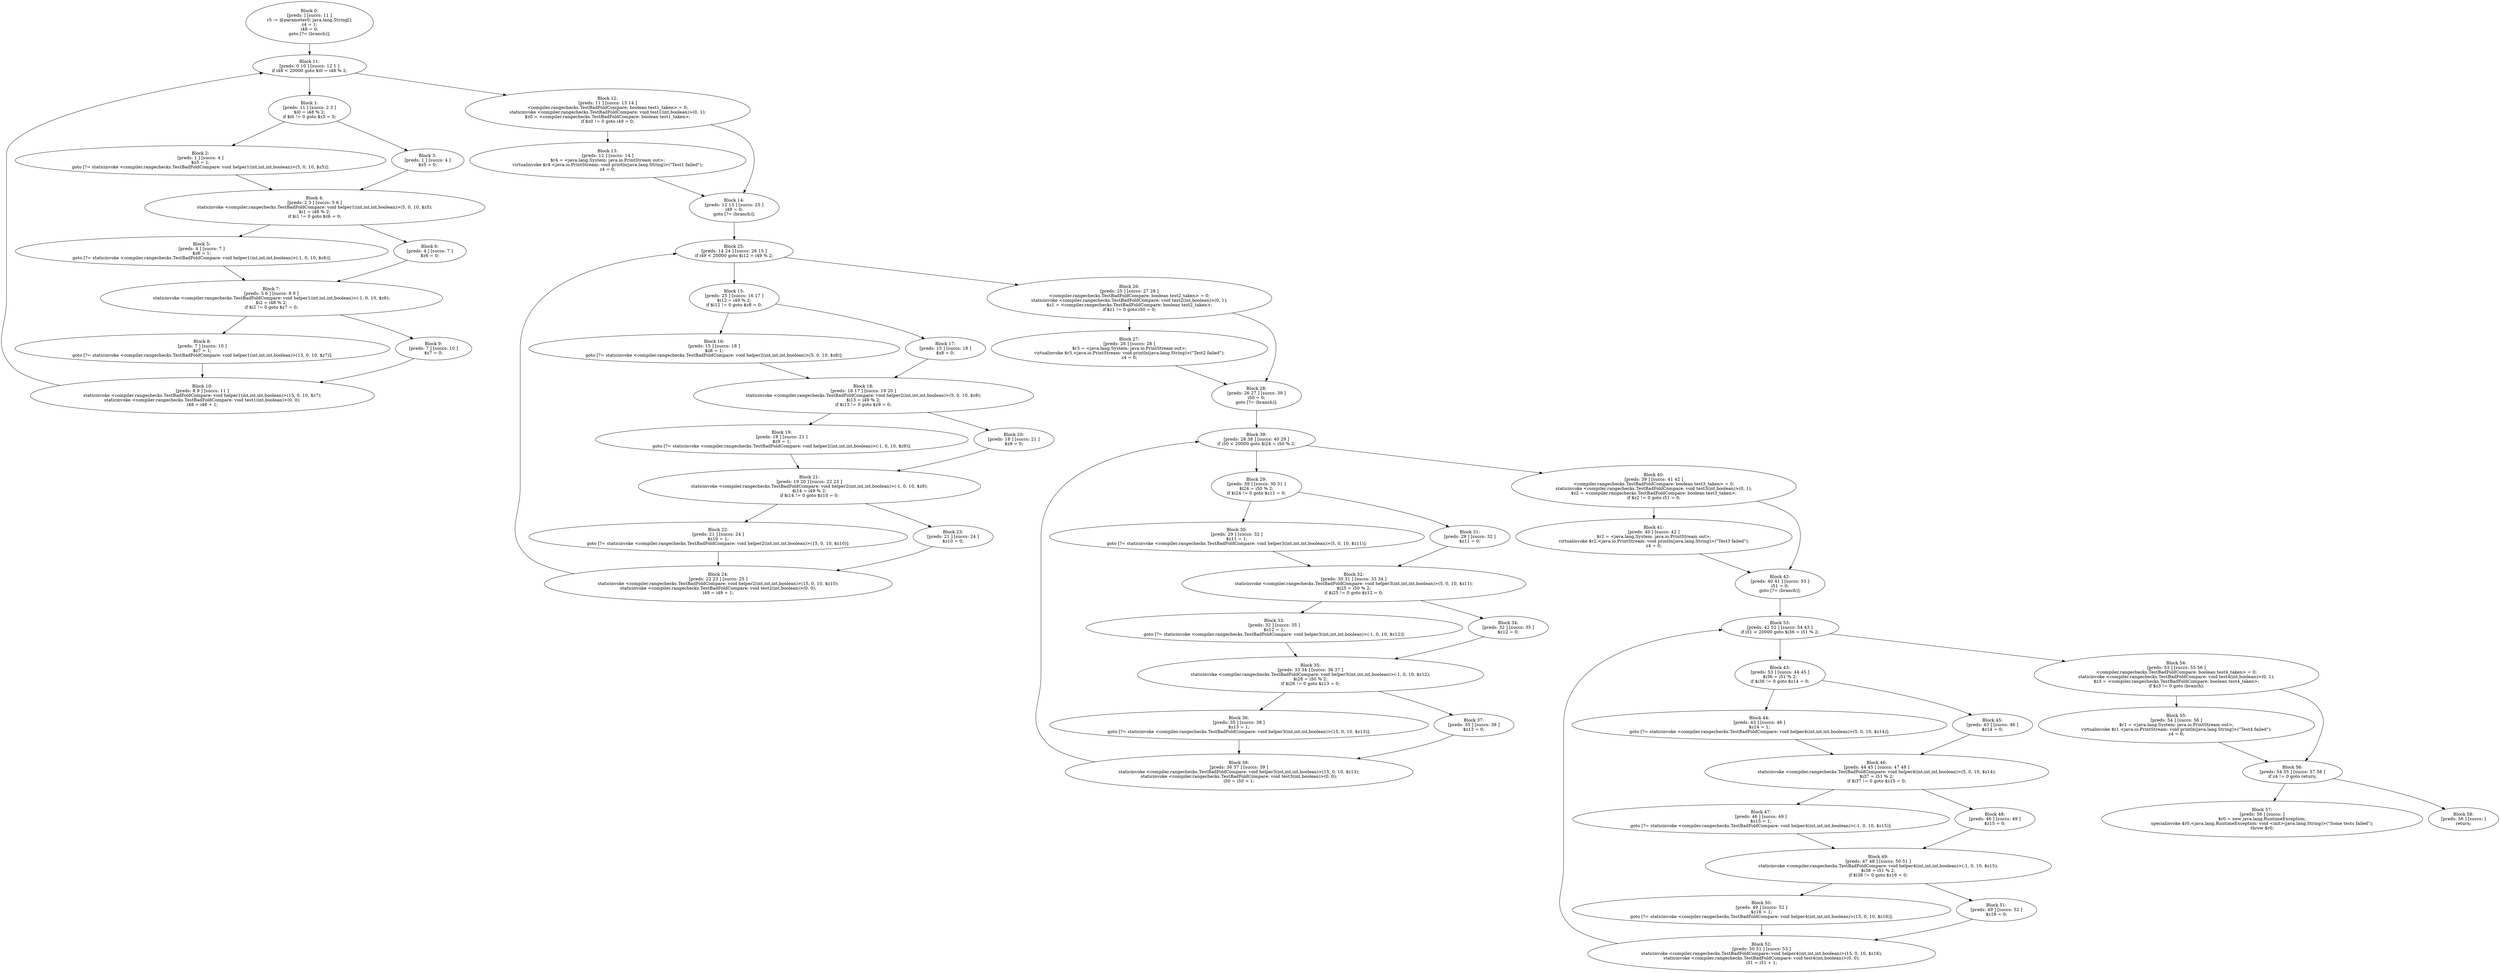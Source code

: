 digraph "unitGraph" {
    "Block 0:
[preds: ] [succs: 11 ]
r5 := @parameter0: java.lang.String[];
z4 = 1;
i48 = 0;
goto [?= (branch)];
"
    "Block 1:
[preds: 11 ] [succs: 2 3 ]
$i0 = i48 % 2;
if $i0 != 0 goto $z5 = 0;
"
    "Block 2:
[preds: 1 ] [succs: 4 ]
$z5 = 1;
goto [?= staticinvoke <compiler.rangechecks.TestBadFoldCompare: void helper1(int,int,int,boolean)>(5, 0, 10, $z5)];
"
    "Block 3:
[preds: 1 ] [succs: 4 ]
$z5 = 0;
"
    "Block 4:
[preds: 2 3 ] [succs: 5 6 ]
staticinvoke <compiler.rangechecks.TestBadFoldCompare: void helper1(int,int,int,boolean)>(5, 0, 10, $z5);
$i1 = i48 % 2;
if $i1 != 0 goto $z6 = 0;
"
    "Block 5:
[preds: 4 ] [succs: 7 ]
$z6 = 1;
goto [?= staticinvoke <compiler.rangechecks.TestBadFoldCompare: void helper1(int,int,int,boolean)>(-1, 0, 10, $z6)];
"
    "Block 6:
[preds: 4 ] [succs: 7 ]
$z6 = 0;
"
    "Block 7:
[preds: 5 6 ] [succs: 8 9 ]
staticinvoke <compiler.rangechecks.TestBadFoldCompare: void helper1(int,int,int,boolean)>(-1, 0, 10, $z6);
$i2 = i48 % 2;
if $i2 != 0 goto $z7 = 0;
"
    "Block 8:
[preds: 7 ] [succs: 10 ]
$z7 = 1;
goto [?= staticinvoke <compiler.rangechecks.TestBadFoldCompare: void helper1(int,int,int,boolean)>(15, 0, 10, $z7)];
"
    "Block 9:
[preds: 7 ] [succs: 10 ]
$z7 = 0;
"
    "Block 10:
[preds: 8 9 ] [succs: 11 ]
staticinvoke <compiler.rangechecks.TestBadFoldCompare: void helper1(int,int,int,boolean)>(15, 0, 10, $z7);
staticinvoke <compiler.rangechecks.TestBadFoldCompare: void test1(int,boolean)>(0, 0);
i48 = i48 + 1;
"
    "Block 11:
[preds: 0 10 ] [succs: 12 1 ]
if i48 < 20000 goto $i0 = i48 % 2;
"
    "Block 12:
[preds: 11 ] [succs: 13 14 ]
<compiler.rangechecks.TestBadFoldCompare: boolean test1_taken> = 0;
staticinvoke <compiler.rangechecks.TestBadFoldCompare: void test1(int,boolean)>(0, 1);
$z0 = <compiler.rangechecks.TestBadFoldCompare: boolean test1_taken>;
if $z0 != 0 goto i49 = 0;
"
    "Block 13:
[preds: 12 ] [succs: 14 ]
$r4 = <java.lang.System: java.io.PrintStream out>;
virtualinvoke $r4.<java.io.PrintStream: void println(java.lang.String)>(\"Test1 failed\");
z4 = 0;
"
    "Block 14:
[preds: 12 13 ] [succs: 25 ]
i49 = 0;
goto [?= (branch)];
"
    "Block 15:
[preds: 25 ] [succs: 16 17 ]
$i12 = i49 % 2;
if $i12 != 0 goto $z8 = 0;
"
    "Block 16:
[preds: 15 ] [succs: 18 ]
$z8 = 1;
goto [?= staticinvoke <compiler.rangechecks.TestBadFoldCompare: void helper2(int,int,int,boolean)>(5, 0, 10, $z8)];
"
    "Block 17:
[preds: 15 ] [succs: 18 ]
$z8 = 0;
"
    "Block 18:
[preds: 16 17 ] [succs: 19 20 ]
staticinvoke <compiler.rangechecks.TestBadFoldCompare: void helper2(int,int,int,boolean)>(5, 0, 10, $z8);
$i13 = i49 % 2;
if $i13 != 0 goto $z9 = 0;
"
    "Block 19:
[preds: 18 ] [succs: 21 ]
$z9 = 1;
goto [?= staticinvoke <compiler.rangechecks.TestBadFoldCompare: void helper2(int,int,int,boolean)>(-1, 0, 10, $z9)];
"
    "Block 20:
[preds: 18 ] [succs: 21 ]
$z9 = 0;
"
    "Block 21:
[preds: 19 20 ] [succs: 22 23 ]
staticinvoke <compiler.rangechecks.TestBadFoldCompare: void helper2(int,int,int,boolean)>(-1, 0, 10, $z9);
$i14 = i49 % 2;
if $i14 != 0 goto $z10 = 0;
"
    "Block 22:
[preds: 21 ] [succs: 24 ]
$z10 = 1;
goto [?= staticinvoke <compiler.rangechecks.TestBadFoldCompare: void helper2(int,int,int,boolean)>(15, 0, 10, $z10)];
"
    "Block 23:
[preds: 21 ] [succs: 24 ]
$z10 = 0;
"
    "Block 24:
[preds: 22 23 ] [succs: 25 ]
staticinvoke <compiler.rangechecks.TestBadFoldCompare: void helper2(int,int,int,boolean)>(15, 0, 10, $z10);
staticinvoke <compiler.rangechecks.TestBadFoldCompare: void test2(int,boolean)>(0, 0);
i49 = i49 + 1;
"
    "Block 25:
[preds: 14 24 ] [succs: 26 15 ]
if i49 < 20000 goto $i12 = i49 % 2;
"
    "Block 26:
[preds: 25 ] [succs: 27 28 ]
<compiler.rangechecks.TestBadFoldCompare: boolean test2_taken> = 0;
staticinvoke <compiler.rangechecks.TestBadFoldCompare: void test2(int,boolean)>(0, 1);
$z1 = <compiler.rangechecks.TestBadFoldCompare: boolean test2_taken>;
if $z1 != 0 goto i50 = 0;
"
    "Block 27:
[preds: 26 ] [succs: 28 ]
$r3 = <java.lang.System: java.io.PrintStream out>;
virtualinvoke $r3.<java.io.PrintStream: void println(java.lang.String)>(\"Test2 failed\");
z4 = 0;
"
    "Block 28:
[preds: 26 27 ] [succs: 39 ]
i50 = 0;
goto [?= (branch)];
"
    "Block 29:
[preds: 39 ] [succs: 30 31 ]
$i24 = i50 % 2;
if $i24 != 0 goto $z11 = 0;
"
    "Block 30:
[preds: 29 ] [succs: 32 ]
$z11 = 1;
goto [?= staticinvoke <compiler.rangechecks.TestBadFoldCompare: void helper3(int,int,int,boolean)>(5, 0, 10, $z11)];
"
    "Block 31:
[preds: 29 ] [succs: 32 ]
$z11 = 0;
"
    "Block 32:
[preds: 30 31 ] [succs: 33 34 ]
staticinvoke <compiler.rangechecks.TestBadFoldCompare: void helper3(int,int,int,boolean)>(5, 0, 10, $z11);
$i25 = i50 % 2;
if $i25 != 0 goto $z12 = 0;
"
    "Block 33:
[preds: 32 ] [succs: 35 ]
$z12 = 1;
goto [?= staticinvoke <compiler.rangechecks.TestBadFoldCompare: void helper3(int,int,int,boolean)>(-1, 0, 10, $z12)];
"
    "Block 34:
[preds: 32 ] [succs: 35 ]
$z12 = 0;
"
    "Block 35:
[preds: 33 34 ] [succs: 36 37 ]
staticinvoke <compiler.rangechecks.TestBadFoldCompare: void helper3(int,int,int,boolean)>(-1, 0, 10, $z12);
$i26 = i50 % 2;
if $i26 != 0 goto $z13 = 0;
"
    "Block 36:
[preds: 35 ] [succs: 38 ]
$z13 = 1;
goto [?= staticinvoke <compiler.rangechecks.TestBadFoldCompare: void helper3(int,int,int,boolean)>(15, 0, 10, $z13)];
"
    "Block 37:
[preds: 35 ] [succs: 38 ]
$z13 = 0;
"
    "Block 38:
[preds: 36 37 ] [succs: 39 ]
staticinvoke <compiler.rangechecks.TestBadFoldCompare: void helper3(int,int,int,boolean)>(15, 0, 10, $z13);
staticinvoke <compiler.rangechecks.TestBadFoldCompare: void test3(int,boolean)>(0, 0);
i50 = i50 + 1;
"
    "Block 39:
[preds: 28 38 ] [succs: 40 29 ]
if i50 < 20000 goto $i24 = i50 % 2;
"
    "Block 40:
[preds: 39 ] [succs: 41 42 ]
<compiler.rangechecks.TestBadFoldCompare: boolean test3_taken> = 0;
staticinvoke <compiler.rangechecks.TestBadFoldCompare: void test3(int,boolean)>(0, 1);
$z2 = <compiler.rangechecks.TestBadFoldCompare: boolean test3_taken>;
if $z2 != 0 goto i51 = 0;
"
    "Block 41:
[preds: 40 ] [succs: 42 ]
$r2 = <java.lang.System: java.io.PrintStream out>;
virtualinvoke $r2.<java.io.PrintStream: void println(java.lang.String)>(\"Test3 failed\");
z4 = 0;
"
    "Block 42:
[preds: 40 41 ] [succs: 53 ]
i51 = 0;
goto [?= (branch)];
"
    "Block 43:
[preds: 53 ] [succs: 44 45 ]
$i36 = i51 % 2;
if $i36 != 0 goto $z14 = 0;
"
    "Block 44:
[preds: 43 ] [succs: 46 ]
$z14 = 1;
goto [?= staticinvoke <compiler.rangechecks.TestBadFoldCompare: void helper4(int,int,int,boolean)>(5, 0, 10, $z14)];
"
    "Block 45:
[preds: 43 ] [succs: 46 ]
$z14 = 0;
"
    "Block 46:
[preds: 44 45 ] [succs: 47 48 ]
staticinvoke <compiler.rangechecks.TestBadFoldCompare: void helper4(int,int,int,boolean)>(5, 0, 10, $z14);
$i37 = i51 % 2;
if $i37 != 0 goto $z15 = 0;
"
    "Block 47:
[preds: 46 ] [succs: 49 ]
$z15 = 1;
goto [?= staticinvoke <compiler.rangechecks.TestBadFoldCompare: void helper4(int,int,int,boolean)>(-1, 0, 10, $z15)];
"
    "Block 48:
[preds: 46 ] [succs: 49 ]
$z15 = 0;
"
    "Block 49:
[preds: 47 48 ] [succs: 50 51 ]
staticinvoke <compiler.rangechecks.TestBadFoldCompare: void helper4(int,int,int,boolean)>(-1, 0, 10, $z15);
$i38 = i51 % 2;
if $i38 != 0 goto $z16 = 0;
"
    "Block 50:
[preds: 49 ] [succs: 52 ]
$z16 = 1;
goto [?= staticinvoke <compiler.rangechecks.TestBadFoldCompare: void helper4(int,int,int,boolean)>(15, 0, 10, $z16)];
"
    "Block 51:
[preds: 49 ] [succs: 52 ]
$z16 = 0;
"
    "Block 52:
[preds: 50 51 ] [succs: 53 ]
staticinvoke <compiler.rangechecks.TestBadFoldCompare: void helper4(int,int,int,boolean)>(15, 0, 10, $z16);
staticinvoke <compiler.rangechecks.TestBadFoldCompare: void test4(int,boolean)>(0, 0);
i51 = i51 + 1;
"
    "Block 53:
[preds: 42 52 ] [succs: 54 43 ]
if i51 < 20000 goto $i36 = i51 % 2;
"
    "Block 54:
[preds: 53 ] [succs: 55 56 ]
<compiler.rangechecks.TestBadFoldCompare: boolean test4_taken> = 0;
staticinvoke <compiler.rangechecks.TestBadFoldCompare: void test4(int,boolean)>(0, 1);
$z3 = <compiler.rangechecks.TestBadFoldCompare: boolean test4_taken>;
if $z3 != 0 goto (branch);
"
    "Block 55:
[preds: 54 ] [succs: 56 ]
$r1 = <java.lang.System: java.io.PrintStream out>;
virtualinvoke $r1.<java.io.PrintStream: void println(java.lang.String)>(\"Test4 failed\");
z4 = 0;
"
    "Block 56:
[preds: 54 55 ] [succs: 57 58 ]
if z4 != 0 goto return;
"
    "Block 57:
[preds: 56 ] [succs: ]
$r0 = new java.lang.RuntimeException;
specialinvoke $r0.<java.lang.RuntimeException: void <init>(java.lang.String)>(\"Some tests failed\");
throw $r0;
"
    "Block 58:
[preds: 56 ] [succs: ]
return;
"
    "Block 0:
[preds: ] [succs: 11 ]
r5 := @parameter0: java.lang.String[];
z4 = 1;
i48 = 0;
goto [?= (branch)];
"->"Block 11:
[preds: 0 10 ] [succs: 12 1 ]
if i48 < 20000 goto $i0 = i48 % 2;
";
    "Block 1:
[preds: 11 ] [succs: 2 3 ]
$i0 = i48 % 2;
if $i0 != 0 goto $z5 = 0;
"->"Block 2:
[preds: 1 ] [succs: 4 ]
$z5 = 1;
goto [?= staticinvoke <compiler.rangechecks.TestBadFoldCompare: void helper1(int,int,int,boolean)>(5, 0, 10, $z5)];
";
    "Block 1:
[preds: 11 ] [succs: 2 3 ]
$i0 = i48 % 2;
if $i0 != 0 goto $z5 = 0;
"->"Block 3:
[preds: 1 ] [succs: 4 ]
$z5 = 0;
";
    "Block 2:
[preds: 1 ] [succs: 4 ]
$z5 = 1;
goto [?= staticinvoke <compiler.rangechecks.TestBadFoldCompare: void helper1(int,int,int,boolean)>(5, 0, 10, $z5)];
"->"Block 4:
[preds: 2 3 ] [succs: 5 6 ]
staticinvoke <compiler.rangechecks.TestBadFoldCompare: void helper1(int,int,int,boolean)>(5, 0, 10, $z5);
$i1 = i48 % 2;
if $i1 != 0 goto $z6 = 0;
";
    "Block 3:
[preds: 1 ] [succs: 4 ]
$z5 = 0;
"->"Block 4:
[preds: 2 3 ] [succs: 5 6 ]
staticinvoke <compiler.rangechecks.TestBadFoldCompare: void helper1(int,int,int,boolean)>(5, 0, 10, $z5);
$i1 = i48 % 2;
if $i1 != 0 goto $z6 = 0;
";
    "Block 4:
[preds: 2 3 ] [succs: 5 6 ]
staticinvoke <compiler.rangechecks.TestBadFoldCompare: void helper1(int,int,int,boolean)>(5, 0, 10, $z5);
$i1 = i48 % 2;
if $i1 != 0 goto $z6 = 0;
"->"Block 5:
[preds: 4 ] [succs: 7 ]
$z6 = 1;
goto [?= staticinvoke <compiler.rangechecks.TestBadFoldCompare: void helper1(int,int,int,boolean)>(-1, 0, 10, $z6)];
";
    "Block 4:
[preds: 2 3 ] [succs: 5 6 ]
staticinvoke <compiler.rangechecks.TestBadFoldCompare: void helper1(int,int,int,boolean)>(5, 0, 10, $z5);
$i1 = i48 % 2;
if $i1 != 0 goto $z6 = 0;
"->"Block 6:
[preds: 4 ] [succs: 7 ]
$z6 = 0;
";
    "Block 5:
[preds: 4 ] [succs: 7 ]
$z6 = 1;
goto [?= staticinvoke <compiler.rangechecks.TestBadFoldCompare: void helper1(int,int,int,boolean)>(-1, 0, 10, $z6)];
"->"Block 7:
[preds: 5 6 ] [succs: 8 9 ]
staticinvoke <compiler.rangechecks.TestBadFoldCompare: void helper1(int,int,int,boolean)>(-1, 0, 10, $z6);
$i2 = i48 % 2;
if $i2 != 0 goto $z7 = 0;
";
    "Block 6:
[preds: 4 ] [succs: 7 ]
$z6 = 0;
"->"Block 7:
[preds: 5 6 ] [succs: 8 9 ]
staticinvoke <compiler.rangechecks.TestBadFoldCompare: void helper1(int,int,int,boolean)>(-1, 0, 10, $z6);
$i2 = i48 % 2;
if $i2 != 0 goto $z7 = 0;
";
    "Block 7:
[preds: 5 6 ] [succs: 8 9 ]
staticinvoke <compiler.rangechecks.TestBadFoldCompare: void helper1(int,int,int,boolean)>(-1, 0, 10, $z6);
$i2 = i48 % 2;
if $i2 != 0 goto $z7 = 0;
"->"Block 8:
[preds: 7 ] [succs: 10 ]
$z7 = 1;
goto [?= staticinvoke <compiler.rangechecks.TestBadFoldCompare: void helper1(int,int,int,boolean)>(15, 0, 10, $z7)];
";
    "Block 7:
[preds: 5 6 ] [succs: 8 9 ]
staticinvoke <compiler.rangechecks.TestBadFoldCompare: void helper1(int,int,int,boolean)>(-1, 0, 10, $z6);
$i2 = i48 % 2;
if $i2 != 0 goto $z7 = 0;
"->"Block 9:
[preds: 7 ] [succs: 10 ]
$z7 = 0;
";
    "Block 8:
[preds: 7 ] [succs: 10 ]
$z7 = 1;
goto [?= staticinvoke <compiler.rangechecks.TestBadFoldCompare: void helper1(int,int,int,boolean)>(15, 0, 10, $z7)];
"->"Block 10:
[preds: 8 9 ] [succs: 11 ]
staticinvoke <compiler.rangechecks.TestBadFoldCompare: void helper1(int,int,int,boolean)>(15, 0, 10, $z7);
staticinvoke <compiler.rangechecks.TestBadFoldCompare: void test1(int,boolean)>(0, 0);
i48 = i48 + 1;
";
    "Block 9:
[preds: 7 ] [succs: 10 ]
$z7 = 0;
"->"Block 10:
[preds: 8 9 ] [succs: 11 ]
staticinvoke <compiler.rangechecks.TestBadFoldCompare: void helper1(int,int,int,boolean)>(15, 0, 10, $z7);
staticinvoke <compiler.rangechecks.TestBadFoldCompare: void test1(int,boolean)>(0, 0);
i48 = i48 + 1;
";
    "Block 10:
[preds: 8 9 ] [succs: 11 ]
staticinvoke <compiler.rangechecks.TestBadFoldCompare: void helper1(int,int,int,boolean)>(15, 0, 10, $z7);
staticinvoke <compiler.rangechecks.TestBadFoldCompare: void test1(int,boolean)>(0, 0);
i48 = i48 + 1;
"->"Block 11:
[preds: 0 10 ] [succs: 12 1 ]
if i48 < 20000 goto $i0 = i48 % 2;
";
    "Block 11:
[preds: 0 10 ] [succs: 12 1 ]
if i48 < 20000 goto $i0 = i48 % 2;
"->"Block 12:
[preds: 11 ] [succs: 13 14 ]
<compiler.rangechecks.TestBadFoldCompare: boolean test1_taken> = 0;
staticinvoke <compiler.rangechecks.TestBadFoldCompare: void test1(int,boolean)>(0, 1);
$z0 = <compiler.rangechecks.TestBadFoldCompare: boolean test1_taken>;
if $z0 != 0 goto i49 = 0;
";
    "Block 11:
[preds: 0 10 ] [succs: 12 1 ]
if i48 < 20000 goto $i0 = i48 % 2;
"->"Block 1:
[preds: 11 ] [succs: 2 3 ]
$i0 = i48 % 2;
if $i0 != 0 goto $z5 = 0;
";
    "Block 12:
[preds: 11 ] [succs: 13 14 ]
<compiler.rangechecks.TestBadFoldCompare: boolean test1_taken> = 0;
staticinvoke <compiler.rangechecks.TestBadFoldCompare: void test1(int,boolean)>(0, 1);
$z0 = <compiler.rangechecks.TestBadFoldCompare: boolean test1_taken>;
if $z0 != 0 goto i49 = 0;
"->"Block 13:
[preds: 12 ] [succs: 14 ]
$r4 = <java.lang.System: java.io.PrintStream out>;
virtualinvoke $r4.<java.io.PrintStream: void println(java.lang.String)>(\"Test1 failed\");
z4 = 0;
";
    "Block 12:
[preds: 11 ] [succs: 13 14 ]
<compiler.rangechecks.TestBadFoldCompare: boolean test1_taken> = 0;
staticinvoke <compiler.rangechecks.TestBadFoldCompare: void test1(int,boolean)>(0, 1);
$z0 = <compiler.rangechecks.TestBadFoldCompare: boolean test1_taken>;
if $z0 != 0 goto i49 = 0;
"->"Block 14:
[preds: 12 13 ] [succs: 25 ]
i49 = 0;
goto [?= (branch)];
";
    "Block 13:
[preds: 12 ] [succs: 14 ]
$r4 = <java.lang.System: java.io.PrintStream out>;
virtualinvoke $r4.<java.io.PrintStream: void println(java.lang.String)>(\"Test1 failed\");
z4 = 0;
"->"Block 14:
[preds: 12 13 ] [succs: 25 ]
i49 = 0;
goto [?= (branch)];
";
    "Block 14:
[preds: 12 13 ] [succs: 25 ]
i49 = 0;
goto [?= (branch)];
"->"Block 25:
[preds: 14 24 ] [succs: 26 15 ]
if i49 < 20000 goto $i12 = i49 % 2;
";
    "Block 15:
[preds: 25 ] [succs: 16 17 ]
$i12 = i49 % 2;
if $i12 != 0 goto $z8 = 0;
"->"Block 16:
[preds: 15 ] [succs: 18 ]
$z8 = 1;
goto [?= staticinvoke <compiler.rangechecks.TestBadFoldCompare: void helper2(int,int,int,boolean)>(5, 0, 10, $z8)];
";
    "Block 15:
[preds: 25 ] [succs: 16 17 ]
$i12 = i49 % 2;
if $i12 != 0 goto $z8 = 0;
"->"Block 17:
[preds: 15 ] [succs: 18 ]
$z8 = 0;
";
    "Block 16:
[preds: 15 ] [succs: 18 ]
$z8 = 1;
goto [?= staticinvoke <compiler.rangechecks.TestBadFoldCompare: void helper2(int,int,int,boolean)>(5, 0, 10, $z8)];
"->"Block 18:
[preds: 16 17 ] [succs: 19 20 ]
staticinvoke <compiler.rangechecks.TestBadFoldCompare: void helper2(int,int,int,boolean)>(5, 0, 10, $z8);
$i13 = i49 % 2;
if $i13 != 0 goto $z9 = 0;
";
    "Block 17:
[preds: 15 ] [succs: 18 ]
$z8 = 0;
"->"Block 18:
[preds: 16 17 ] [succs: 19 20 ]
staticinvoke <compiler.rangechecks.TestBadFoldCompare: void helper2(int,int,int,boolean)>(5, 0, 10, $z8);
$i13 = i49 % 2;
if $i13 != 0 goto $z9 = 0;
";
    "Block 18:
[preds: 16 17 ] [succs: 19 20 ]
staticinvoke <compiler.rangechecks.TestBadFoldCompare: void helper2(int,int,int,boolean)>(5, 0, 10, $z8);
$i13 = i49 % 2;
if $i13 != 0 goto $z9 = 0;
"->"Block 19:
[preds: 18 ] [succs: 21 ]
$z9 = 1;
goto [?= staticinvoke <compiler.rangechecks.TestBadFoldCompare: void helper2(int,int,int,boolean)>(-1, 0, 10, $z9)];
";
    "Block 18:
[preds: 16 17 ] [succs: 19 20 ]
staticinvoke <compiler.rangechecks.TestBadFoldCompare: void helper2(int,int,int,boolean)>(5, 0, 10, $z8);
$i13 = i49 % 2;
if $i13 != 0 goto $z9 = 0;
"->"Block 20:
[preds: 18 ] [succs: 21 ]
$z9 = 0;
";
    "Block 19:
[preds: 18 ] [succs: 21 ]
$z9 = 1;
goto [?= staticinvoke <compiler.rangechecks.TestBadFoldCompare: void helper2(int,int,int,boolean)>(-1, 0, 10, $z9)];
"->"Block 21:
[preds: 19 20 ] [succs: 22 23 ]
staticinvoke <compiler.rangechecks.TestBadFoldCompare: void helper2(int,int,int,boolean)>(-1, 0, 10, $z9);
$i14 = i49 % 2;
if $i14 != 0 goto $z10 = 0;
";
    "Block 20:
[preds: 18 ] [succs: 21 ]
$z9 = 0;
"->"Block 21:
[preds: 19 20 ] [succs: 22 23 ]
staticinvoke <compiler.rangechecks.TestBadFoldCompare: void helper2(int,int,int,boolean)>(-1, 0, 10, $z9);
$i14 = i49 % 2;
if $i14 != 0 goto $z10 = 0;
";
    "Block 21:
[preds: 19 20 ] [succs: 22 23 ]
staticinvoke <compiler.rangechecks.TestBadFoldCompare: void helper2(int,int,int,boolean)>(-1, 0, 10, $z9);
$i14 = i49 % 2;
if $i14 != 0 goto $z10 = 0;
"->"Block 22:
[preds: 21 ] [succs: 24 ]
$z10 = 1;
goto [?= staticinvoke <compiler.rangechecks.TestBadFoldCompare: void helper2(int,int,int,boolean)>(15, 0, 10, $z10)];
";
    "Block 21:
[preds: 19 20 ] [succs: 22 23 ]
staticinvoke <compiler.rangechecks.TestBadFoldCompare: void helper2(int,int,int,boolean)>(-1, 0, 10, $z9);
$i14 = i49 % 2;
if $i14 != 0 goto $z10 = 0;
"->"Block 23:
[preds: 21 ] [succs: 24 ]
$z10 = 0;
";
    "Block 22:
[preds: 21 ] [succs: 24 ]
$z10 = 1;
goto [?= staticinvoke <compiler.rangechecks.TestBadFoldCompare: void helper2(int,int,int,boolean)>(15, 0, 10, $z10)];
"->"Block 24:
[preds: 22 23 ] [succs: 25 ]
staticinvoke <compiler.rangechecks.TestBadFoldCompare: void helper2(int,int,int,boolean)>(15, 0, 10, $z10);
staticinvoke <compiler.rangechecks.TestBadFoldCompare: void test2(int,boolean)>(0, 0);
i49 = i49 + 1;
";
    "Block 23:
[preds: 21 ] [succs: 24 ]
$z10 = 0;
"->"Block 24:
[preds: 22 23 ] [succs: 25 ]
staticinvoke <compiler.rangechecks.TestBadFoldCompare: void helper2(int,int,int,boolean)>(15, 0, 10, $z10);
staticinvoke <compiler.rangechecks.TestBadFoldCompare: void test2(int,boolean)>(0, 0);
i49 = i49 + 1;
";
    "Block 24:
[preds: 22 23 ] [succs: 25 ]
staticinvoke <compiler.rangechecks.TestBadFoldCompare: void helper2(int,int,int,boolean)>(15, 0, 10, $z10);
staticinvoke <compiler.rangechecks.TestBadFoldCompare: void test2(int,boolean)>(0, 0);
i49 = i49 + 1;
"->"Block 25:
[preds: 14 24 ] [succs: 26 15 ]
if i49 < 20000 goto $i12 = i49 % 2;
";
    "Block 25:
[preds: 14 24 ] [succs: 26 15 ]
if i49 < 20000 goto $i12 = i49 % 2;
"->"Block 26:
[preds: 25 ] [succs: 27 28 ]
<compiler.rangechecks.TestBadFoldCompare: boolean test2_taken> = 0;
staticinvoke <compiler.rangechecks.TestBadFoldCompare: void test2(int,boolean)>(0, 1);
$z1 = <compiler.rangechecks.TestBadFoldCompare: boolean test2_taken>;
if $z1 != 0 goto i50 = 0;
";
    "Block 25:
[preds: 14 24 ] [succs: 26 15 ]
if i49 < 20000 goto $i12 = i49 % 2;
"->"Block 15:
[preds: 25 ] [succs: 16 17 ]
$i12 = i49 % 2;
if $i12 != 0 goto $z8 = 0;
";
    "Block 26:
[preds: 25 ] [succs: 27 28 ]
<compiler.rangechecks.TestBadFoldCompare: boolean test2_taken> = 0;
staticinvoke <compiler.rangechecks.TestBadFoldCompare: void test2(int,boolean)>(0, 1);
$z1 = <compiler.rangechecks.TestBadFoldCompare: boolean test2_taken>;
if $z1 != 0 goto i50 = 0;
"->"Block 27:
[preds: 26 ] [succs: 28 ]
$r3 = <java.lang.System: java.io.PrintStream out>;
virtualinvoke $r3.<java.io.PrintStream: void println(java.lang.String)>(\"Test2 failed\");
z4 = 0;
";
    "Block 26:
[preds: 25 ] [succs: 27 28 ]
<compiler.rangechecks.TestBadFoldCompare: boolean test2_taken> = 0;
staticinvoke <compiler.rangechecks.TestBadFoldCompare: void test2(int,boolean)>(0, 1);
$z1 = <compiler.rangechecks.TestBadFoldCompare: boolean test2_taken>;
if $z1 != 0 goto i50 = 0;
"->"Block 28:
[preds: 26 27 ] [succs: 39 ]
i50 = 0;
goto [?= (branch)];
";
    "Block 27:
[preds: 26 ] [succs: 28 ]
$r3 = <java.lang.System: java.io.PrintStream out>;
virtualinvoke $r3.<java.io.PrintStream: void println(java.lang.String)>(\"Test2 failed\");
z4 = 0;
"->"Block 28:
[preds: 26 27 ] [succs: 39 ]
i50 = 0;
goto [?= (branch)];
";
    "Block 28:
[preds: 26 27 ] [succs: 39 ]
i50 = 0;
goto [?= (branch)];
"->"Block 39:
[preds: 28 38 ] [succs: 40 29 ]
if i50 < 20000 goto $i24 = i50 % 2;
";
    "Block 29:
[preds: 39 ] [succs: 30 31 ]
$i24 = i50 % 2;
if $i24 != 0 goto $z11 = 0;
"->"Block 30:
[preds: 29 ] [succs: 32 ]
$z11 = 1;
goto [?= staticinvoke <compiler.rangechecks.TestBadFoldCompare: void helper3(int,int,int,boolean)>(5, 0, 10, $z11)];
";
    "Block 29:
[preds: 39 ] [succs: 30 31 ]
$i24 = i50 % 2;
if $i24 != 0 goto $z11 = 0;
"->"Block 31:
[preds: 29 ] [succs: 32 ]
$z11 = 0;
";
    "Block 30:
[preds: 29 ] [succs: 32 ]
$z11 = 1;
goto [?= staticinvoke <compiler.rangechecks.TestBadFoldCompare: void helper3(int,int,int,boolean)>(5, 0, 10, $z11)];
"->"Block 32:
[preds: 30 31 ] [succs: 33 34 ]
staticinvoke <compiler.rangechecks.TestBadFoldCompare: void helper3(int,int,int,boolean)>(5, 0, 10, $z11);
$i25 = i50 % 2;
if $i25 != 0 goto $z12 = 0;
";
    "Block 31:
[preds: 29 ] [succs: 32 ]
$z11 = 0;
"->"Block 32:
[preds: 30 31 ] [succs: 33 34 ]
staticinvoke <compiler.rangechecks.TestBadFoldCompare: void helper3(int,int,int,boolean)>(5, 0, 10, $z11);
$i25 = i50 % 2;
if $i25 != 0 goto $z12 = 0;
";
    "Block 32:
[preds: 30 31 ] [succs: 33 34 ]
staticinvoke <compiler.rangechecks.TestBadFoldCompare: void helper3(int,int,int,boolean)>(5, 0, 10, $z11);
$i25 = i50 % 2;
if $i25 != 0 goto $z12 = 0;
"->"Block 33:
[preds: 32 ] [succs: 35 ]
$z12 = 1;
goto [?= staticinvoke <compiler.rangechecks.TestBadFoldCompare: void helper3(int,int,int,boolean)>(-1, 0, 10, $z12)];
";
    "Block 32:
[preds: 30 31 ] [succs: 33 34 ]
staticinvoke <compiler.rangechecks.TestBadFoldCompare: void helper3(int,int,int,boolean)>(5, 0, 10, $z11);
$i25 = i50 % 2;
if $i25 != 0 goto $z12 = 0;
"->"Block 34:
[preds: 32 ] [succs: 35 ]
$z12 = 0;
";
    "Block 33:
[preds: 32 ] [succs: 35 ]
$z12 = 1;
goto [?= staticinvoke <compiler.rangechecks.TestBadFoldCompare: void helper3(int,int,int,boolean)>(-1, 0, 10, $z12)];
"->"Block 35:
[preds: 33 34 ] [succs: 36 37 ]
staticinvoke <compiler.rangechecks.TestBadFoldCompare: void helper3(int,int,int,boolean)>(-1, 0, 10, $z12);
$i26 = i50 % 2;
if $i26 != 0 goto $z13 = 0;
";
    "Block 34:
[preds: 32 ] [succs: 35 ]
$z12 = 0;
"->"Block 35:
[preds: 33 34 ] [succs: 36 37 ]
staticinvoke <compiler.rangechecks.TestBadFoldCompare: void helper3(int,int,int,boolean)>(-1, 0, 10, $z12);
$i26 = i50 % 2;
if $i26 != 0 goto $z13 = 0;
";
    "Block 35:
[preds: 33 34 ] [succs: 36 37 ]
staticinvoke <compiler.rangechecks.TestBadFoldCompare: void helper3(int,int,int,boolean)>(-1, 0, 10, $z12);
$i26 = i50 % 2;
if $i26 != 0 goto $z13 = 0;
"->"Block 36:
[preds: 35 ] [succs: 38 ]
$z13 = 1;
goto [?= staticinvoke <compiler.rangechecks.TestBadFoldCompare: void helper3(int,int,int,boolean)>(15, 0, 10, $z13)];
";
    "Block 35:
[preds: 33 34 ] [succs: 36 37 ]
staticinvoke <compiler.rangechecks.TestBadFoldCompare: void helper3(int,int,int,boolean)>(-1, 0, 10, $z12);
$i26 = i50 % 2;
if $i26 != 0 goto $z13 = 0;
"->"Block 37:
[preds: 35 ] [succs: 38 ]
$z13 = 0;
";
    "Block 36:
[preds: 35 ] [succs: 38 ]
$z13 = 1;
goto [?= staticinvoke <compiler.rangechecks.TestBadFoldCompare: void helper3(int,int,int,boolean)>(15, 0, 10, $z13)];
"->"Block 38:
[preds: 36 37 ] [succs: 39 ]
staticinvoke <compiler.rangechecks.TestBadFoldCompare: void helper3(int,int,int,boolean)>(15, 0, 10, $z13);
staticinvoke <compiler.rangechecks.TestBadFoldCompare: void test3(int,boolean)>(0, 0);
i50 = i50 + 1;
";
    "Block 37:
[preds: 35 ] [succs: 38 ]
$z13 = 0;
"->"Block 38:
[preds: 36 37 ] [succs: 39 ]
staticinvoke <compiler.rangechecks.TestBadFoldCompare: void helper3(int,int,int,boolean)>(15, 0, 10, $z13);
staticinvoke <compiler.rangechecks.TestBadFoldCompare: void test3(int,boolean)>(0, 0);
i50 = i50 + 1;
";
    "Block 38:
[preds: 36 37 ] [succs: 39 ]
staticinvoke <compiler.rangechecks.TestBadFoldCompare: void helper3(int,int,int,boolean)>(15, 0, 10, $z13);
staticinvoke <compiler.rangechecks.TestBadFoldCompare: void test3(int,boolean)>(0, 0);
i50 = i50 + 1;
"->"Block 39:
[preds: 28 38 ] [succs: 40 29 ]
if i50 < 20000 goto $i24 = i50 % 2;
";
    "Block 39:
[preds: 28 38 ] [succs: 40 29 ]
if i50 < 20000 goto $i24 = i50 % 2;
"->"Block 40:
[preds: 39 ] [succs: 41 42 ]
<compiler.rangechecks.TestBadFoldCompare: boolean test3_taken> = 0;
staticinvoke <compiler.rangechecks.TestBadFoldCompare: void test3(int,boolean)>(0, 1);
$z2 = <compiler.rangechecks.TestBadFoldCompare: boolean test3_taken>;
if $z2 != 0 goto i51 = 0;
";
    "Block 39:
[preds: 28 38 ] [succs: 40 29 ]
if i50 < 20000 goto $i24 = i50 % 2;
"->"Block 29:
[preds: 39 ] [succs: 30 31 ]
$i24 = i50 % 2;
if $i24 != 0 goto $z11 = 0;
";
    "Block 40:
[preds: 39 ] [succs: 41 42 ]
<compiler.rangechecks.TestBadFoldCompare: boolean test3_taken> = 0;
staticinvoke <compiler.rangechecks.TestBadFoldCompare: void test3(int,boolean)>(0, 1);
$z2 = <compiler.rangechecks.TestBadFoldCompare: boolean test3_taken>;
if $z2 != 0 goto i51 = 0;
"->"Block 41:
[preds: 40 ] [succs: 42 ]
$r2 = <java.lang.System: java.io.PrintStream out>;
virtualinvoke $r2.<java.io.PrintStream: void println(java.lang.String)>(\"Test3 failed\");
z4 = 0;
";
    "Block 40:
[preds: 39 ] [succs: 41 42 ]
<compiler.rangechecks.TestBadFoldCompare: boolean test3_taken> = 0;
staticinvoke <compiler.rangechecks.TestBadFoldCompare: void test3(int,boolean)>(0, 1);
$z2 = <compiler.rangechecks.TestBadFoldCompare: boolean test3_taken>;
if $z2 != 0 goto i51 = 0;
"->"Block 42:
[preds: 40 41 ] [succs: 53 ]
i51 = 0;
goto [?= (branch)];
";
    "Block 41:
[preds: 40 ] [succs: 42 ]
$r2 = <java.lang.System: java.io.PrintStream out>;
virtualinvoke $r2.<java.io.PrintStream: void println(java.lang.String)>(\"Test3 failed\");
z4 = 0;
"->"Block 42:
[preds: 40 41 ] [succs: 53 ]
i51 = 0;
goto [?= (branch)];
";
    "Block 42:
[preds: 40 41 ] [succs: 53 ]
i51 = 0;
goto [?= (branch)];
"->"Block 53:
[preds: 42 52 ] [succs: 54 43 ]
if i51 < 20000 goto $i36 = i51 % 2;
";
    "Block 43:
[preds: 53 ] [succs: 44 45 ]
$i36 = i51 % 2;
if $i36 != 0 goto $z14 = 0;
"->"Block 44:
[preds: 43 ] [succs: 46 ]
$z14 = 1;
goto [?= staticinvoke <compiler.rangechecks.TestBadFoldCompare: void helper4(int,int,int,boolean)>(5, 0, 10, $z14)];
";
    "Block 43:
[preds: 53 ] [succs: 44 45 ]
$i36 = i51 % 2;
if $i36 != 0 goto $z14 = 0;
"->"Block 45:
[preds: 43 ] [succs: 46 ]
$z14 = 0;
";
    "Block 44:
[preds: 43 ] [succs: 46 ]
$z14 = 1;
goto [?= staticinvoke <compiler.rangechecks.TestBadFoldCompare: void helper4(int,int,int,boolean)>(5, 0, 10, $z14)];
"->"Block 46:
[preds: 44 45 ] [succs: 47 48 ]
staticinvoke <compiler.rangechecks.TestBadFoldCompare: void helper4(int,int,int,boolean)>(5, 0, 10, $z14);
$i37 = i51 % 2;
if $i37 != 0 goto $z15 = 0;
";
    "Block 45:
[preds: 43 ] [succs: 46 ]
$z14 = 0;
"->"Block 46:
[preds: 44 45 ] [succs: 47 48 ]
staticinvoke <compiler.rangechecks.TestBadFoldCompare: void helper4(int,int,int,boolean)>(5, 0, 10, $z14);
$i37 = i51 % 2;
if $i37 != 0 goto $z15 = 0;
";
    "Block 46:
[preds: 44 45 ] [succs: 47 48 ]
staticinvoke <compiler.rangechecks.TestBadFoldCompare: void helper4(int,int,int,boolean)>(5, 0, 10, $z14);
$i37 = i51 % 2;
if $i37 != 0 goto $z15 = 0;
"->"Block 47:
[preds: 46 ] [succs: 49 ]
$z15 = 1;
goto [?= staticinvoke <compiler.rangechecks.TestBadFoldCompare: void helper4(int,int,int,boolean)>(-1, 0, 10, $z15)];
";
    "Block 46:
[preds: 44 45 ] [succs: 47 48 ]
staticinvoke <compiler.rangechecks.TestBadFoldCompare: void helper4(int,int,int,boolean)>(5, 0, 10, $z14);
$i37 = i51 % 2;
if $i37 != 0 goto $z15 = 0;
"->"Block 48:
[preds: 46 ] [succs: 49 ]
$z15 = 0;
";
    "Block 47:
[preds: 46 ] [succs: 49 ]
$z15 = 1;
goto [?= staticinvoke <compiler.rangechecks.TestBadFoldCompare: void helper4(int,int,int,boolean)>(-1, 0, 10, $z15)];
"->"Block 49:
[preds: 47 48 ] [succs: 50 51 ]
staticinvoke <compiler.rangechecks.TestBadFoldCompare: void helper4(int,int,int,boolean)>(-1, 0, 10, $z15);
$i38 = i51 % 2;
if $i38 != 0 goto $z16 = 0;
";
    "Block 48:
[preds: 46 ] [succs: 49 ]
$z15 = 0;
"->"Block 49:
[preds: 47 48 ] [succs: 50 51 ]
staticinvoke <compiler.rangechecks.TestBadFoldCompare: void helper4(int,int,int,boolean)>(-1, 0, 10, $z15);
$i38 = i51 % 2;
if $i38 != 0 goto $z16 = 0;
";
    "Block 49:
[preds: 47 48 ] [succs: 50 51 ]
staticinvoke <compiler.rangechecks.TestBadFoldCompare: void helper4(int,int,int,boolean)>(-1, 0, 10, $z15);
$i38 = i51 % 2;
if $i38 != 0 goto $z16 = 0;
"->"Block 50:
[preds: 49 ] [succs: 52 ]
$z16 = 1;
goto [?= staticinvoke <compiler.rangechecks.TestBadFoldCompare: void helper4(int,int,int,boolean)>(15, 0, 10, $z16)];
";
    "Block 49:
[preds: 47 48 ] [succs: 50 51 ]
staticinvoke <compiler.rangechecks.TestBadFoldCompare: void helper4(int,int,int,boolean)>(-1, 0, 10, $z15);
$i38 = i51 % 2;
if $i38 != 0 goto $z16 = 0;
"->"Block 51:
[preds: 49 ] [succs: 52 ]
$z16 = 0;
";
    "Block 50:
[preds: 49 ] [succs: 52 ]
$z16 = 1;
goto [?= staticinvoke <compiler.rangechecks.TestBadFoldCompare: void helper4(int,int,int,boolean)>(15, 0, 10, $z16)];
"->"Block 52:
[preds: 50 51 ] [succs: 53 ]
staticinvoke <compiler.rangechecks.TestBadFoldCompare: void helper4(int,int,int,boolean)>(15, 0, 10, $z16);
staticinvoke <compiler.rangechecks.TestBadFoldCompare: void test4(int,boolean)>(0, 0);
i51 = i51 + 1;
";
    "Block 51:
[preds: 49 ] [succs: 52 ]
$z16 = 0;
"->"Block 52:
[preds: 50 51 ] [succs: 53 ]
staticinvoke <compiler.rangechecks.TestBadFoldCompare: void helper4(int,int,int,boolean)>(15, 0, 10, $z16);
staticinvoke <compiler.rangechecks.TestBadFoldCompare: void test4(int,boolean)>(0, 0);
i51 = i51 + 1;
";
    "Block 52:
[preds: 50 51 ] [succs: 53 ]
staticinvoke <compiler.rangechecks.TestBadFoldCompare: void helper4(int,int,int,boolean)>(15, 0, 10, $z16);
staticinvoke <compiler.rangechecks.TestBadFoldCompare: void test4(int,boolean)>(0, 0);
i51 = i51 + 1;
"->"Block 53:
[preds: 42 52 ] [succs: 54 43 ]
if i51 < 20000 goto $i36 = i51 % 2;
";
    "Block 53:
[preds: 42 52 ] [succs: 54 43 ]
if i51 < 20000 goto $i36 = i51 % 2;
"->"Block 54:
[preds: 53 ] [succs: 55 56 ]
<compiler.rangechecks.TestBadFoldCompare: boolean test4_taken> = 0;
staticinvoke <compiler.rangechecks.TestBadFoldCompare: void test4(int,boolean)>(0, 1);
$z3 = <compiler.rangechecks.TestBadFoldCompare: boolean test4_taken>;
if $z3 != 0 goto (branch);
";
    "Block 53:
[preds: 42 52 ] [succs: 54 43 ]
if i51 < 20000 goto $i36 = i51 % 2;
"->"Block 43:
[preds: 53 ] [succs: 44 45 ]
$i36 = i51 % 2;
if $i36 != 0 goto $z14 = 0;
";
    "Block 54:
[preds: 53 ] [succs: 55 56 ]
<compiler.rangechecks.TestBadFoldCompare: boolean test4_taken> = 0;
staticinvoke <compiler.rangechecks.TestBadFoldCompare: void test4(int,boolean)>(0, 1);
$z3 = <compiler.rangechecks.TestBadFoldCompare: boolean test4_taken>;
if $z3 != 0 goto (branch);
"->"Block 55:
[preds: 54 ] [succs: 56 ]
$r1 = <java.lang.System: java.io.PrintStream out>;
virtualinvoke $r1.<java.io.PrintStream: void println(java.lang.String)>(\"Test4 failed\");
z4 = 0;
";
    "Block 54:
[preds: 53 ] [succs: 55 56 ]
<compiler.rangechecks.TestBadFoldCompare: boolean test4_taken> = 0;
staticinvoke <compiler.rangechecks.TestBadFoldCompare: void test4(int,boolean)>(0, 1);
$z3 = <compiler.rangechecks.TestBadFoldCompare: boolean test4_taken>;
if $z3 != 0 goto (branch);
"->"Block 56:
[preds: 54 55 ] [succs: 57 58 ]
if z4 != 0 goto return;
";
    "Block 55:
[preds: 54 ] [succs: 56 ]
$r1 = <java.lang.System: java.io.PrintStream out>;
virtualinvoke $r1.<java.io.PrintStream: void println(java.lang.String)>(\"Test4 failed\");
z4 = 0;
"->"Block 56:
[preds: 54 55 ] [succs: 57 58 ]
if z4 != 0 goto return;
";
    "Block 56:
[preds: 54 55 ] [succs: 57 58 ]
if z4 != 0 goto return;
"->"Block 57:
[preds: 56 ] [succs: ]
$r0 = new java.lang.RuntimeException;
specialinvoke $r0.<java.lang.RuntimeException: void <init>(java.lang.String)>(\"Some tests failed\");
throw $r0;
";
    "Block 56:
[preds: 54 55 ] [succs: 57 58 ]
if z4 != 0 goto return;
"->"Block 58:
[preds: 56 ] [succs: ]
return;
";
}
